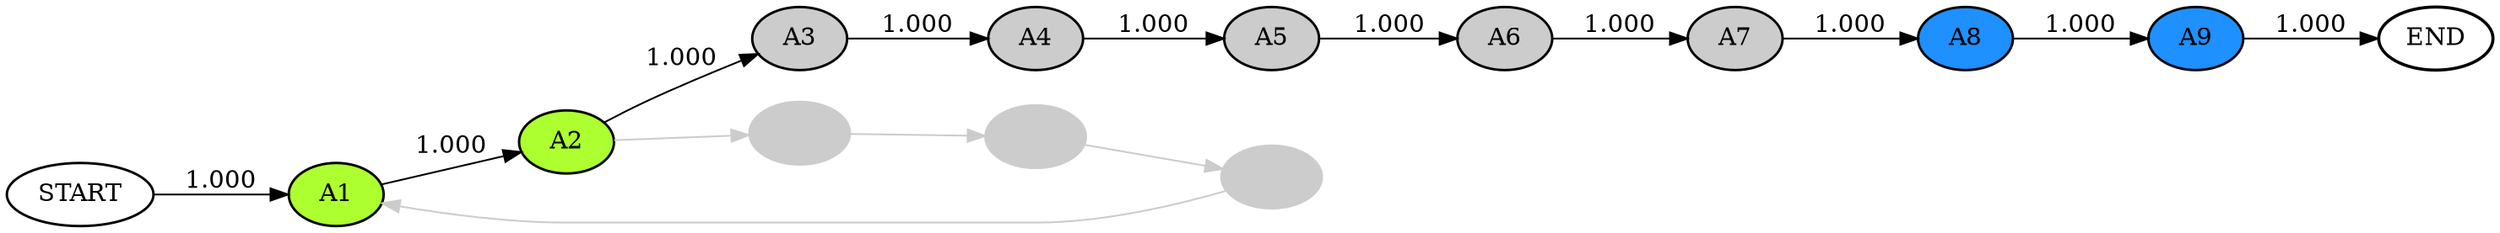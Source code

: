 digraph G {
rankdir=LR;
START [color=black, fillcolor="#ffffff", fontcolor=black, penwidth=1.4124179280552691, style=filled];
A1 [color=black, fillcolor="#adff2f", fontcolor=black, penwidth=1.4124179280552691, style=filled];
START -> A1  [color="#000000", fontcolor=black, label="1.000", weight="1.0"];
A2 [color=black, fillcolor="#adff2f", fontcolor=black, penwidth=1.4124179280552691, style=filled];
A1 -> A2  [color="#000000", fontcolor=black, label="1.000", weight="1.0"];
A3 [color=black, fillcolor="#cccccc", fontcolor=black, penwidth=1.4124179280552691, style=filled];
A2 -> A3  [color="#000000", fontcolor=black, label="1.000", weight="0.7856396796354086"];
A4 [color=black, fillcolor="#cccccc", fontcolor=black, penwidth=1.4124179280552691, style=filled];
A3 -> A4  [color="#000000", fontcolor=black, label="1.000", weight="1.0"];
A5 [color=black, fillcolor="#cccccc", fontcolor=black, penwidth=1.4124179280552691, style=filled];
A4 -> A5  [color="#000000", fontcolor=black, label="1.000", weight="1.0"];
A6 [color=black, fillcolor="#cccccc", fontcolor=black, penwidth=1.4124179280552691, style=filled];
A5 -> A6  [color="#000000", fontcolor=black, label="1.000", weight="1.0"];
A7 [color=black, fillcolor="#cccccc", fontcolor=black, penwidth=1.4124179280552691, style=filled];
A6 -> A7  [color="#000000", fontcolor=black, label="1.000", weight="1.0"];
A8 [color=black, fillcolor="#1e90ff", fontcolor=black, penwidth=1.4124179280552691, style=filled];
A7 -> A8  [color="#000000", fontcolor=black, label="1.000", weight="1.0"];
A9 [color=black, fillcolor="#1e90ff", fontcolor=black, penwidth=1.4124179280552691, style=filled];
A8 -> A9  [color="#000000", fontcolor=black, label="1.000", weight="1.0"];
END [color=black, fillcolor="#ffffff", fontcolor=black, penwidth=1.7655224100690865, style=filled];
A9 -> END  [color="#000000", fontcolor=black, label="1.000", weight="1.0"];
A10 [color="#cccccc", fillcolor="#cccccc", fontcolor="#cccccc", penwidth="1.103583787752438", style=filled];
A2 -> A10  [color="#cccccc", fontcolor="#cccccc", label=" ", weight="0.2143603203645914"];
A11 [color="#cccccc", fillcolor="#cccccc", fontcolor="#cccccc", penwidth="1.103583787752438", style=filled];
A10 -> A11  [color="#cccccc", fontcolor="#cccccc", label=" ", weight="1.0"];
A12 [color="#cccccc", fillcolor="#cccccc", fontcolor="#cccccc", penwidth="1.103583787752438", style=filled];
A11 -> A12  [color="#cccccc", fontcolor="#cccccc", label=" ", weight="1.0"];
A12 -> A1  [color="#cccccc", fontcolor="#cccccc", label=" ", weight="1.0"];
}
